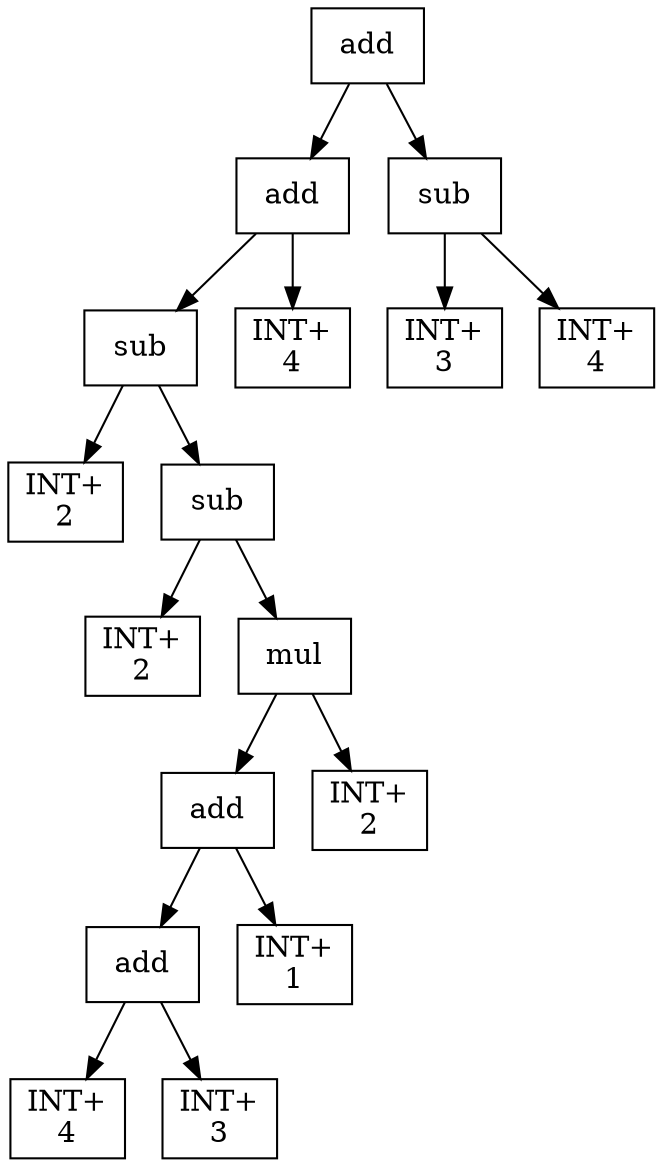 digraph expr {
  node [shape=box];
  n1 [label="add"];
  n2 [label="add"];
  n3 [label="sub"];
  n4 [label="INT+\n2"];
  n5 [label="sub"];
  n6 [label="INT+\n2"];
  n7 [label="mul"];
  n8 [label="add"];
  n9 [label="add"];
  n10 [label="INT+\n4"];
  n11 [label="INT+\n3"];
  n9 -> n10;
  n9 -> n11;
  n12 [label="INT+\n1"];
  n8 -> n9;
  n8 -> n12;
  n13 [label="INT+\n2"];
  n7 -> n8;
  n7 -> n13;
  n5 -> n6;
  n5 -> n7;
  n3 -> n4;
  n3 -> n5;
  n14 [label="INT+\n4"];
  n2 -> n3;
  n2 -> n14;
  n15 [label="sub"];
  n16 [label="INT+\n3"];
  n17 [label="INT+\n4"];
  n15 -> n16;
  n15 -> n17;
  n1 -> n2;
  n1 -> n15;
}